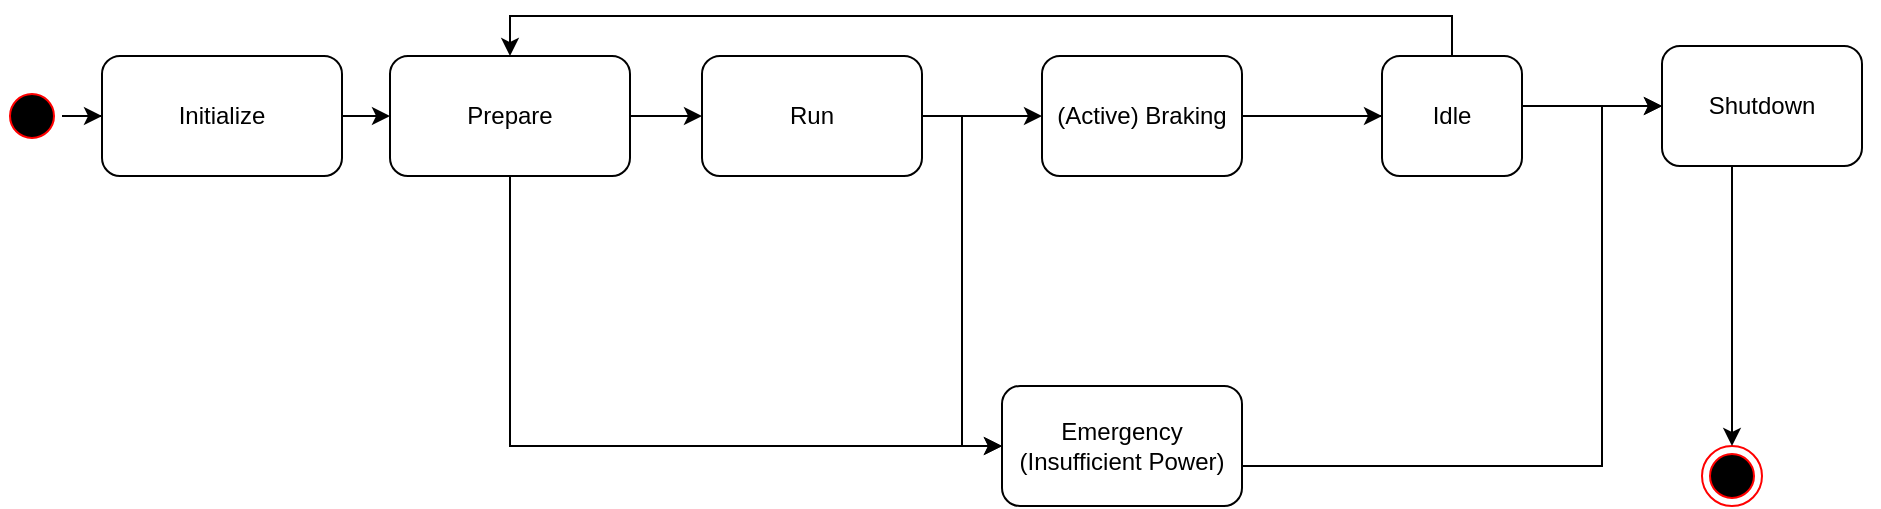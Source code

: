 <mxfile version="23.1.5" type="device">
  <diagram name="Seite-1" id="ulaDtcHs0nGE5K3a8IIi">
    <mxGraphModel dx="971" dy="1136" grid="1" gridSize="10" guides="1" tooltips="1" connect="1" arrows="1" fold="1" page="1" pageScale="1" pageWidth="827" pageHeight="1169" math="0" shadow="0">
      <root>
        <mxCell id="0" />
        <mxCell id="1" parent="0" />
        <mxCell id="5-avvSn0oEUarH7fLwz4-31" style="edgeStyle=orthogonalEdgeStyle;rounded=0;orthogonalLoop=1;jettySize=auto;html=1;entryX=0;entryY=0.5;entryDx=0;entryDy=0;" parent="1" source="5-avvSn0oEUarH7fLwz4-1" target="5-avvSn0oEUarH7fLwz4-7" edge="1">
          <mxGeometry relative="1" as="geometry" />
        </mxCell>
        <mxCell id="5-avvSn0oEUarH7fLwz4-2" value="" style="ellipse;html=1;shape=endState;fillColor=#000000;strokeColor=#ff0000;" parent="1" vertex="1">
          <mxGeometry x="950" y="280" width="30" height="30" as="geometry" />
        </mxCell>
        <mxCell id="5-avvSn0oEUarH7fLwz4-32" style="edgeStyle=orthogonalEdgeStyle;rounded=0;orthogonalLoop=1;jettySize=auto;html=1;" parent="1" source="5-avvSn0oEUarH7fLwz4-3" target="5-avvSn0oEUarH7fLwz4-1" edge="1">
          <mxGeometry relative="1" as="geometry" />
        </mxCell>
        <mxCell id="5-avvSn0oEUarH7fLwz4-3" value="" style="ellipse;html=1;shape=startState;fillColor=#000000;strokeColor=#ff0000;" parent="1" vertex="1">
          <mxGeometry x="100" y="100" width="30" height="30" as="geometry" />
        </mxCell>
        <mxCell id="5-avvSn0oEUarH7fLwz4-13" value="" style="edgeStyle=orthogonalEdgeStyle;rounded=0;orthogonalLoop=1;jettySize=auto;html=1;" parent="1" source="5-avvSn0oEUarH7fLwz4-7" target="5-avvSn0oEUarH7fLwz4-11" edge="1">
          <mxGeometry relative="1" as="geometry" />
        </mxCell>
        <mxCell id="bAzlSE7LTAT2aRMzA5fn-3" style="edgeStyle=orthogonalEdgeStyle;rounded=0;orthogonalLoop=1;jettySize=auto;html=1;entryX=0;entryY=0.5;entryDx=0;entryDy=0;" edge="1" parent="1" source="5-avvSn0oEUarH7fLwz4-7" target="5-avvSn0oEUarH7fLwz4-36">
          <mxGeometry relative="1" as="geometry">
            <Array as="points">
              <mxPoint x="354" y="280" />
            </Array>
          </mxGeometry>
        </mxCell>
        <mxCell id="5-avvSn0oEUarH7fLwz4-7" value="Prepare" style="rounded=1;whiteSpace=wrap;html=1;" parent="1" vertex="1">
          <mxGeometry x="294" y="85" width="120" height="60" as="geometry" />
        </mxCell>
        <mxCell id="5-avvSn0oEUarH7fLwz4-14" value="" style="edgeStyle=orthogonalEdgeStyle;rounded=0;orthogonalLoop=1;jettySize=auto;html=1;entryX=0;entryY=0.5;entryDx=0;entryDy=0;" parent="1" source="5-avvSn0oEUarH7fLwz4-11" target="bAzlSE7LTAT2aRMzA5fn-1" edge="1">
          <mxGeometry relative="1" as="geometry">
            <mxPoint x="730" y="290" as="targetPoint" />
          </mxGeometry>
        </mxCell>
        <mxCell id="5-avvSn0oEUarH7fLwz4-37" style="edgeStyle=orthogonalEdgeStyle;rounded=0;orthogonalLoop=1;jettySize=auto;html=1;entryX=0;entryY=0.5;entryDx=0;entryDy=0;" parent="1" source="5-avvSn0oEUarH7fLwz4-11" target="5-avvSn0oEUarH7fLwz4-36" edge="1">
          <mxGeometry relative="1" as="geometry" />
        </mxCell>
        <mxCell id="5-avvSn0oEUarH7fLwz4-11" value="Run" style="rounded=1;whiteSpace=wrap;html=1;" parent="1" vertex="1">
          <mxGeometry x="450" y="85" width="110" height="60" as="geometry" />
        </mxCell>
        <mxCell id="5-avvSn0oEUarH7fLwz4-30" style="edgeStyle=orthogonalEdgeStyle;rounded=0;orthogonalLoop=1;jettySize=auto;html=1;entryX=0.5;entryY=0;entryDx=0;entryDy=0;exitX=1;exitY=0.5;exitDx=0;exitDy=0;" parent="1" source="5-avvSn0oEUarH7fLwz4-27" target="5-avvSn0oEUarH7fLwz4-2" edge="1">
          <mxGeometry relative="1" as="geometry">
            <Array as="points">
              <mxPoint x="965" y="110" />
            </Array>
          </mxGeometry>
        </mxCell>
        <mxCell id="5-avvSn0oEUarH7fLwz4-27" value="Shutdown" style="rounded=1;whiteSpace=wrap;html=1;" parent="1" vertex="1">
          <mxGeometry x="930" y="80" width="100" height="60" as="geometry" />
        </mxCell>
        <mxCell id="5-avvSn0oEUarH7fLwz4-1" value="Initialize" style="rounded=1;whiteSpace=wrap;html=1;" parent="1" vertex="1">
          <mxGeometry x="150" y="85" width="120" height="60" as="geometry" />
        </mxCell>
        <mxCell id="5-avvSn0oEUarH7fLwz4-38" style="edgeStyle=orthogonalEdgeStyle;rounded=0;orthogonalLoop=1;jettySize=auto;html=1;entryX=0;entryY=0.5;entryDx=0;entryDy=0;" parent="1" source="5-avvSn0oEUarH7fLwz4-36" target="5-avvSn0oEUarH7fLwz4-27" edge="1">
          <mxGeometry relative="1" as="geometry">
            <Array as="points">
              <mxPoint x="900" y="290" />
              <mxPoint x="900" y="110" />
            </Array>
          </mxGeometry>
        </mxCell>
        <mxCell id="5-avvSn0oEUarH7fLwz4-36" value="Emergency (Insufficient Power)" style="rounded=1;whiteSpace=wrap;html=1;" parent="1" vertex="1">
          <mxGeometry x="600" y="250" width="120" height="60" as="geometry" />
        </mxCell>
        <mxCell id="bAzlSE7LTAT2aRMzA5fn-4" style="edgeStyle=orthogonalEdgeStyle;rounded=0;orthogonalLoop=1;jettySize=auto;html=1;entryX=0;entryY=0.5;entryDx=0;entryDy=0;" edge="1" parent="1" source="bAzlSE7LTAT2aRMzA5fn-1" target="5-avvSn0oEUarH7fLwz4-27">
          <mxGeometry relative="1" as="geometry" />
        </mxCell>
        <mxCell id="bAzlSE7LTAT2aRMzA5fn-7" value="" style="edgeStyle=orthogonalEdgeStyle;rounded=0;orthogonalLoop=1;jettySize=auto;html=1;" edge="1" parent="1" source="bAzlSE7LTAT2aRMzA5fn-1" target="bAzlSE7LTAT2aRMzA5fn-6">
          <mxGeometry relative="1" as="geometry" />
        </mxCell>
        <mxCell id="bAzlSE7LTAT2aRMzA5fn-1" value="(Active) Braking" style="rounded=1;whiteSpace=wrap;html=1;" vertex="1" parent="1">
          <mxGeometry x="620" y="85" width="100" height="60" as="geometry" />
        </mxCell>
        <mxCell id="bAzlSE7LTAT2aRMzA5fn-8" style="edgeStyle=orthogonalEdgeStyle;rounded=0;orthogonalLoop=1;jettySize=auto;html=1;entryX=0.5;entryY=0;entryDx=0;entryDy=0;" edge="1" parent="1" source="bAzlSE7LTAT2aRMzA5fn-6" target="5-avvSn0oEUarH7fLwz4-7">
          <mxGeometry relative="1" as="geometry">
            <Array as="points">
              <mxPoint x="825" y="65" />
              <mxPoint x="354" y="65" />
            </Array>
          </mxGeometry>
        </mxCell>
        <mxCell id="bAzlSE7LTAT2aRMzA5fn-6" value="Idle" style="whiteSpace=wrap;html=1;rounded=1;" vertex="1" parent="1">
          <mxGeometry x="790" y="85" width="70" height="60" as="geometry" />
        </mxCell>
      </root>
    </mxGraphModel>
  </diagram>
</mxfile>
